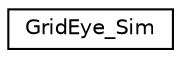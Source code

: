 digraph "Graphical Class Hierarchy"
{
 // INTERACTIVE_SVG=YES
 // LATEX_PDF_SIZE
  edge [fontname="Helvetica",fontsize="10",labelfontname="Helvetica",labelfontsize="10"];
  node [fontname="Helvetica",fontsize="10",shape=record];
  rankdir="LR";
  Node0 [label="GridEye_Sim",height=0.2,width=0.4,color="black", fillcolor="white", style="filled",URL="$class_grid_eye___sim.html",tooltip=" "];
}
